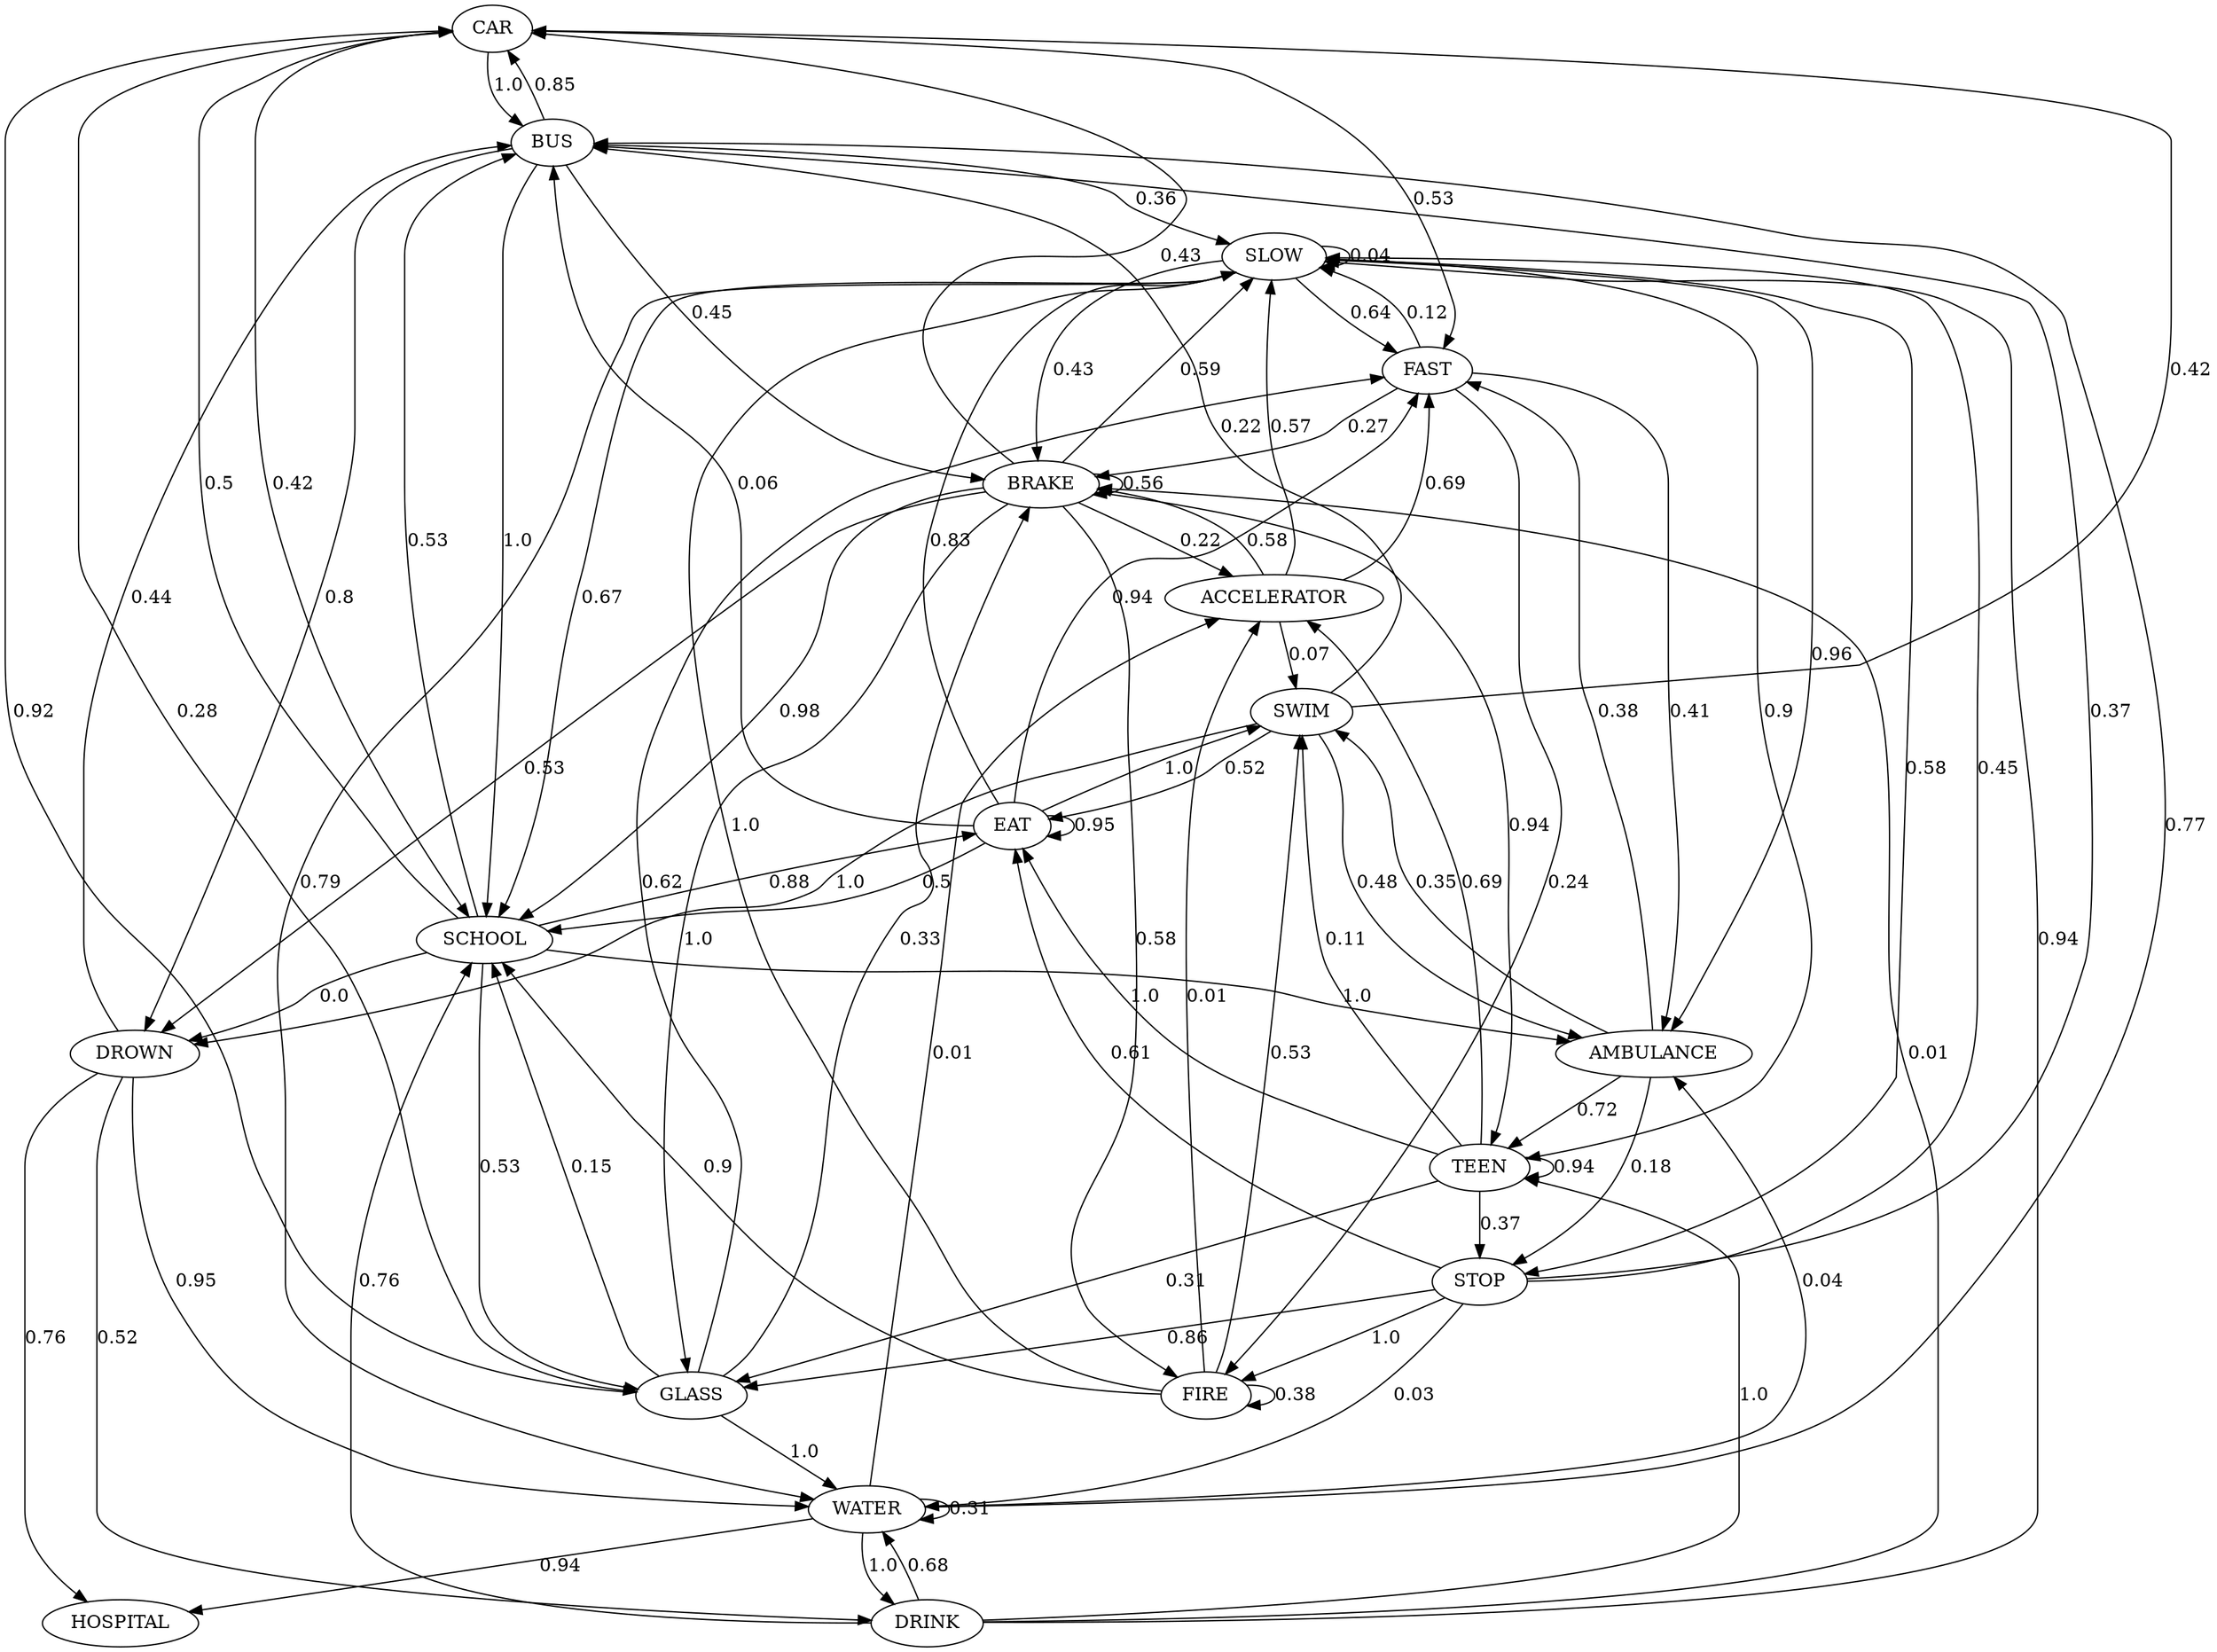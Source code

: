 digraph G {
  CAR -> BUS [label="1.0"];

  CAR -> FAST [label="0.53"];

  CAR -> SCHOOL [label="0.42"];

  CAR -> GLASS [label="0.28"];

  BUS -> SCHOOL [label="1.0"];

  BUS -> CAR [label="0.85"];

  BUS -> DROWN [label="0.8"];

  BUS -> BRAKE [label="0.45"];

  BUS -> SLOW [label="0.36"];

  SCHOOL -> AMBULANCE [label="1.0"];

  SCHOOL -> CAR [label="0.5"];

  SCHOOL -> GLASS [label="0.53"];

  SCHOOL -> DROWN [label="0.0"];

  SCHOOL -> EAT [label="0.88"];

  SCHOOL -> BUS [label="0.53"];

  AMBULANCE -> STOP [label="0.18"];

  AMBULANCE -> FAST [label="0.38"];

  AMBULANCE -> TEEN [label="0.72"];

  AMBULANCE -> SWIM [label="0.35"];

  STOP -> FIRE [label="1.0"];

  STOP -> WATER [label="0.03"];

  STOP -> EAT [label="0.61"];

  STOP -> BUS [label="0.37"];

  STOP -> GLASS [label="0.86"];

  STOP -> SLOW [label="0.45"];

  FIRE -> SLOW [label="1.0"];

  FIRE -> SWIM [label="0.53"];

  FIRE -> SCHOOL [label="0.9"];

  FIRE -> FIRE [label="0.38"];

  FIRE -> ACCELERATOR [label="0.01"];

  SLOW -> SLOW [label="0.04"];

  SLOW -> WATER [label="0.79"];

  SLOW -> BRAKE [label="0.43"];

  SLOW -> AMBULANCE [label="0.96"];

  SLOW -> SCHOOL [label="0.67"];

  SLOW -> FAST [label="0.64"];

  SLOW -> STOP [label="0.58"];

  SLOW -> TEEN [label="0.9"];

  FAST -> BRAKE [label="0.27"];

  FAST -> AMBULANCE [label="0.41"];

  FAST -> FIRE [label="0.24"];

  FAST -> SLOW [label="0.12"];

  BRAKE -> ACCELERATOR [label="0.22"];

  BRAKE -> SCHOOL [label="0.98"];

  BRAKE -> SLOW [label="0.59"];

  BRAKE -> BRAKE [label="0.56"];

  BRAKE -> FIRE [label="0.58"];

  ACCELERATOR -> BRAKE [label="0.58"];

  ACCELERATOR -> FAST [label="0.69"];

  ACCELERATOR -> SLOW [label="0.57"];

  ACCELERATOR -> SWIM [label="0.07"];

  BRAKE -> GLASS [label="1.0"];

  BRAKE -> CAR [label="0.43"];

  BRAKE -> DROWN [label="0.53"];

  BRAKE -> TEEN [label="0.94"];

  GLASS -> WATER [label="1.0"];

  GLASS -> FAST [label="0.62"];

  GLASS -> SCHOOL [label="0.15"];

  GLASS -> CAR [label="0.92"];

  GLASS -> BRAKE [label="0.33"];

  WATER -> DRINK [label="1.0"];

  WATER -> HOSPITAL [label="0.94"];

  WATER -> AMBULANCE [label="0.04"];

  WATER -> ACCELERATOR [label="0.01"];

  WATER -> BUS [label="0.77"];

  WATER -> WATER [label="0.31"];

  DRINK -> TEEN [label="1.0"];

  DRINK -> BRAKE [label="0.01"];

  DRINK -> WATER [label="0.68"];

  DRINK -> SLOW [label="0.94"];

  DRINK -> SCHOOL [label="0.76"];

  TEEN -> EAT [label="1.0"];

  TEEN -> TEEN [label="0.94"];

  TEEN -> STOP [label="0.37"];

  TEEN -> GLASS [label="0.31"];

  TEEN -> SWIM [label="0.11"];

  TEEN -> ACCELERATOR [label="0.69"];

  EAT -> SWIM [label="1.0"];

  EAT -> SCHOOL [label="0.5"];

  EAT -> FAST [label="0.94"];

  EAT -> BUS [label="0.06"];

  EAT -> SLOW [label="0.83"];

  EAT -> EAT [label="0.95"];

  SWIM -> DROWN [label="1.0"];

  SWIM -> BUS [label="0.22"];

  SWIM -> CAR [label="0.42"];

  SWIM -> EAT [label="0.52"];

  SWIM -> AMBULANCE [label="0.48"];

  DROWN -> HOSPITAL [label="0.76"];

  DROWN -> DRINK [label="0.52"];

  DROWN -> BUS [label="0.44"];

  DROWN -> WATER [label="0.95"];


}